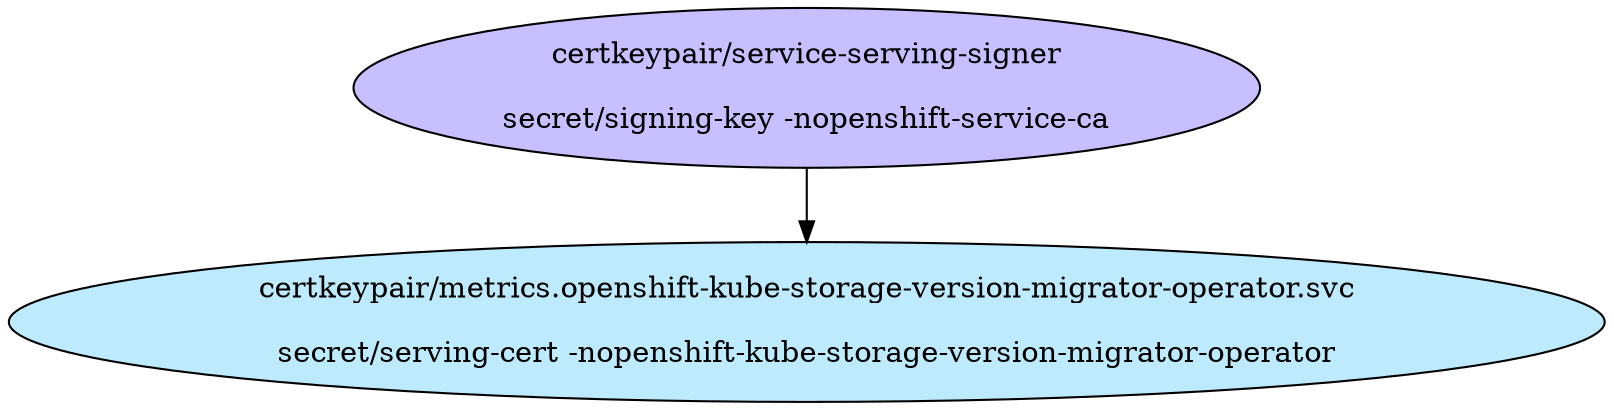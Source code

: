 digraph "Local Certificate" {
  // Node definitions.
  1 [
    label="certkeypair/service-serving-signer\n\nsecret/signing-key -nopenshift-service-ca\n"
    style=filled
    fillcolor="#c7bfff"
  ];
  16 [
    label="certkeypair/metrics.openshift-kube-storage-version-migrator-operator.svc\n\nsecret/serving-cert -nopenshift-kube-storage-version-migrator-operator\n"
    style=filled
    fillcolor="#bdebfd"
  ];

  // Edge definitions.
  1 -> 16;
}